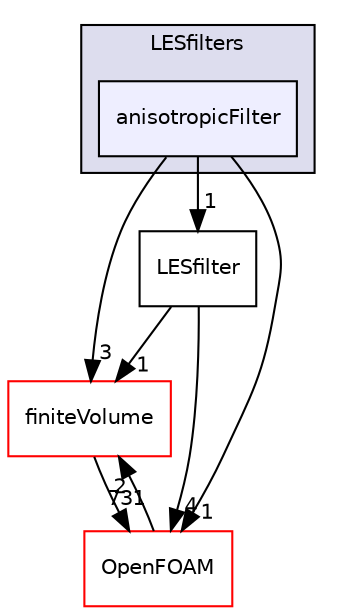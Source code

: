 digraph "src/TurbulenceModels/turbulenceModels/LES/LESfilters/anisotropicFilter" {
  bgcolor=transparent;
  compound=true
  node [ fontsize="10", fontname="Helvetica"];
  edge [ labelfontsize="10", labelfontname="Helvetica"];
  subgraph clusterdir_7aaaefd48edc7f3cafe8020e0008f3e8 {
    graph [ bgcolor="#ddddee", pencolor="black", label="LESfilters" fontname="Helvetica", fontsize="10", URL="dir_7aaaefd48edc7f3cafe8020e0008f3e8.html"]
  dir_1ef8473cf6234c412104733121290777 [shape=box, label="anisotropicFilter", style="filled", fillcolor="#eeeeff", pencolor="black", URL="dir_1ef8473cf6234c412104733121290777.html"];
  }
  dir_9bd15774b555cf7259a6fa18f99fe99b [shape=box label="finiteVolume" color="red" URL="dir_9bd15774b555cf7259a6fa18f99fe99b.html"];
  dir_1d5b8c5c4f13ca7fdab9b8d2dfc1e87d [shape=box label="LESfilter" URL="dir_1d5b8c5c4f13ca7fdab9b8d2dfc1e87d.html"];
  dir_c5473ff19b20e6ec4dfe5c310b3778a8 [shape=box label="OpenFOAM" color="red" URL="dir_c5473ff19b20e6ec4dfe5c310b3778a8.html"];
  dir_9bd15774b555cf7259a6fa18f99fe99b->dir_c5473ff19b20e6ec4dfe5c310b3778a8 [headlabel="731", labeldistance=1.5 headhref="dir_000894_001887.html"];
  dir_1ef8473cf6234c412104733121290777->dir_9bd15774b555cf7259a6fa18f99fe99b [headlabel="3", labeldistance=1.5 headhref="dir_003082_000894.html"];
  dir_1ef8473cf6234c412104733121290777->dir_1d5b8c5c4f13ca7fdab9b8d2dfc1e87d [headlabel="1", labeldistance=1.5 headhref="dir_003082_003084.html"];
  dir_1ef8473cf6234c412104733121290777->dir_c5473ff19b20e6ec4dfe5c310b3778a8 [headlabel="1", labeldistance=1.5 headhref="dir_003082_001887.html"];
  dir_1d5b8c5c4f13ca7fdab9b8d2dfc1e87d->dir_9bd15774b555cf7259a6fa18f99fe99b [headlabel="1", labeldistance=1.5 headhref="dir_003084_000894.html"];
  dir_1d5b8c5c4f13ca7fdab9b8d2dfc1e87d->dir_c5473ff19b20e6ec4dfe5c310b3778a8 [headlabel="4", labeldistance=1.5 headhref="dir_003084_001887.html"];
  dir_c5473ff19b20e6ec4dfe5c310b3778a8->dir_9bd15774b555cf7259a6fa18f99fe99b [headlabel="2", labeldistance=1.5 headhref="dir_001887_000894.html"];
}

